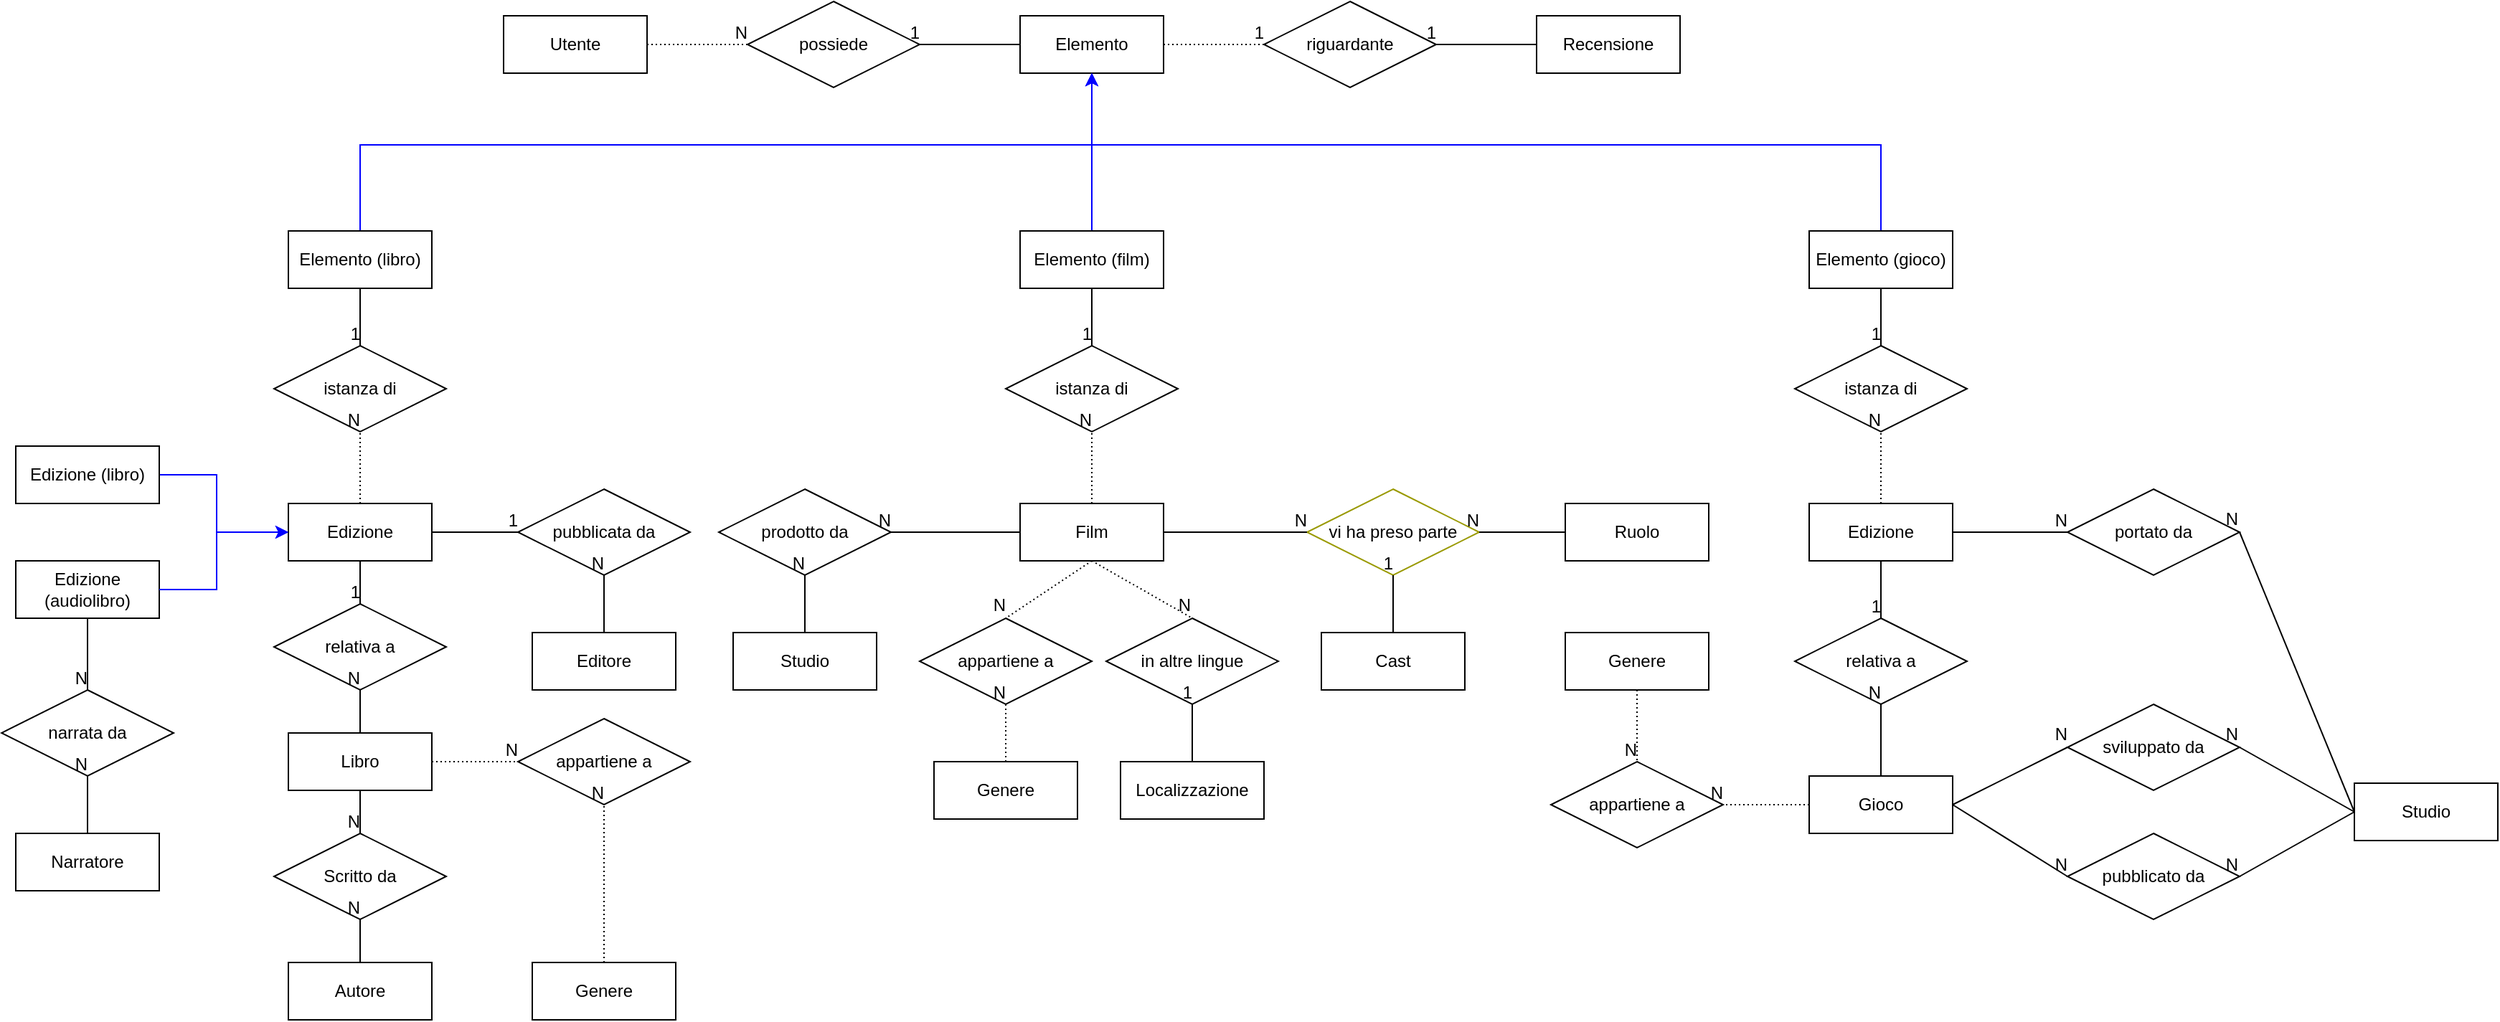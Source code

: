 <mxfile version="12.9.3" type="github">
  <diagram id="FoXHVSJyHW5h0L9yU_9n" name="Page-1">
    <mxGraphModel dx="2249" dy="791" grid="1" gridSize="10" guides="1" tooltips="1" connect="1" arrows="1" fold="1" page="1" pageScale="1" pageWidth="827" pageHeight="1169" math="0" shadow="0">
      <root>
        <mxCell id="0" />
        <mxCell id="1" parent="0" />
        <mxCell id="wSKS0dLSjuZj5_SLKuEP-1" value="Utente" style="whiteSpace=wrap;html=1;align=center;" parent="1" vertex="1">
          <mxGeometry x="40" y="50" width="100" height="40" as="geometry" />
        </mxCell>
        <mxCell id="wSKS0dLSjuZj5_SLKuEP-2" value="possiede" style="shape=rhombus;perimeter=rhombusPerimeter;whiteSpace=wrap;html=1;align=center;" parent="1" vertex="1">
          <mxGeometry x="210" y="40" width="120" height="60" as="geometry" />
        </mxCell>
        <mxCell id="wSKS0dLSjuZj5_SLKuEP-3" value="Elemento" style="whiteSpace=wrap;html=1;align=center;" parent="1" vertex="1">
          <mxGeometry x="400" y="50" width="100" height="40" as="geometry" />
        </mxCell>
        <mxCell id="wSKS0dLSjuZj5_SLKuEP-4" style="edgeStyle=orthogonalEdgeStyle;rounded=0;orthogonalLoop=1;jettySize=auto;html=1;exitX=0.5;exitY=0;exitDx=0;exitDy=0;entryX=0.5;entryY=1;entryDx=0;entryDy=0;strokeColor=#0000FF;" parent="1" source="wSKS0dLSjuZj5_SLKuEP-5" target="wSKS0dLSjuZj5_SLKuEP-3" edge="1">
          <mxGeometry relative="1" as="geometry">
            <Array as="points">
              <mxPoint x="-60" y="140" />
              <mxPoint x="450" y="140" />
            </Array>
          </mxGeometry>
        </mxCell>
        <mxCell id="wSKS0dLSjuZj5_SLKuEP-5" value="Elemento (libro)" style="whiteSpace=wrap;html=1;align=center;" parent="1" vertex="1">
          <mxGeometry x="-110" y="200" width="100" height="40" as="geometry" />
        </mxCell>
        <mxCell id="wSKS0dLSjuZj5_SLKuEP-6" style="edgeStyle=orthogonalEdgeStyle;rounded=0;orthogonalLoop=1;jettySize=auto;html=1;exitX=0.5;exitY=0;exitDx=0;exitDy=0;entryX=0.5;entryY=1;entryDx=0;entryDy=0;strokeColor=#0000FF;" parent="1" source="wSKS0dLSjuZj5_SLKuEP-7" target="wSKS0dLSjuZj5_SLKuEP-3" edge="1">
          <mxGeometry relative="1" as="geometry" />
        </mxCell>
        <mxCell id="wSKS0dLSjuZj5_SLKuEP-7" value="Elemento (film)" style="whiteSpace=wrap;html=1;align=center;" parent="1" vertex="1">
          <mxGeometry x="400" y="200" width="100" height="40" as="geometry" />
        </mxCell>
        <mxCell id="wSKS0dLSjuZj5_SLKuEP-8" style="edgeStyle=orthogonalEdgeStyle;rounded=0;orthogonalLoop=1;jettySize=auto;html=1;entryX=0.5;entryY=1;entryDx=0;entryDy=0;strokeColor=#0000FF;" parent="1" source="wSKS0dLSjuZj5_SLKuEP-9" target="wSKS0dLSjuZj5_SLKuEP-3" edge="1">
          <mxGeometry relative="1" as="geometry">
            <mxPoint x="550" y="100" as="targetPoint" />
            <Array as="points">
              <mxPoint x="1000" y="140" />
              <mxPoint x="450" y="140" />
            </Array>
          </mxGeometry>
        </mxCell>
        <mxCell id="wSKS0dLSjuZj5_SLKuEP-9" value="Elemento (gioco)" style="whiteSpace=wrap;html=1;align=center;" parent="1" vertex="1">
          <mxGeometry x="950" y="200" width="100" height="40" as="geometry" />
        </mxCell>
        <mxCell id="wSKS0dLSjuZj5_SLKuEP-10" value="" style="endArrow=none;html=1;rounded=0;dashed=1;dashPattern=1 2;entryX=0;entryY=0.5;entryDx=0;entryDy=0;exitX=1;exitY=0.5;exitDx=0;exitDy=0;" parent="1" source="wSKS0dLSjuZj5_SLKuEP-1" target="wSKS0dLSjuZj5_SLKuEP-2" edge="1">
          <mxGeometry relative="1" as="geometry">
            <mxPoint x="100" y="170" as="sourcePoint" />
            <mxPoint x="260" y="170" as="targetPoint" />
          </mxGeometry>
        </mxCell>
        <mxCell id="wSKS0dLSjuZj5_SLKuEP-11" value="N" style="resizable=0;html=1;align=right;verticalAlign=bottom;" parent="wSKS0dLSjuZj5_SLKuEP-10" connectable="0" vertex="1">
          <mxGeometry x="1" relative="1" as="geometry" />
        </mxCell>
        <mxCell id="wSKS0dLSjuZj5_SLKuEP-12" value="" style="endArrow=none;html=1;rounded=0;entryX=1;entryY=0.5;entryDx=0;entryDy=0;exitX=0;exitY=0.5;exitDx=0;exitDy=0;" parent="1" source="wSKS0dLSjuZj5_SLKuEP-3" target="wSKS0dLSjuZj5_SLKuEP-2" edge="1">
          <mxGeometry relative="1" as="geometry">
            <mxPoint x="160" y="320" as="sourcePoint" />
            <mxPoint x="320" y="320" as="targetPoint" />
          </mxGeometry>
        </mxCell>
        <mxCell id="wSKS0dLSjuZj5_SLKuEP-13" value="1" style="resizable=0;html=1;align=right;verticalAlign=bottom;" parent="wSKS0dLSjuZj5_SLKuEP-12" connectable="0" vertex="1">
          <mxGeometry x="1" relative="1" as="geometry" />
        </mxCell>
        <mxCell id="wSKS0dLSjuZj5_SLKuEP-14" value="riguardante" style="shape=rhombus;perimeter=rhombusPerimeter;whiteSpace=wrap;html=1;align=center;" parent="1" vertex="1">
          <mxGeometry x="570" y="40" width="120" height="60" as="geometry" />
        </mxCell>
        <mxCell id="wSKS0dLSjuZj5_SLKuEP-15" value="Recensione" style="whiteSpace=wrap;html=1;align=center;" parent="1" vertex="1">
          <mxGeometry x="760" y="50" width="100" height="40" as="geometry" />
        </mxCell>
        <mxCell id="wSKS0dLSjuZj5_SLKuEP-16" value="" style="endArrow=none;html=1;rounded=0;dashed=1;dashPattern=1 2;strokeColor=#000000;entryX=0;entryY=0.5;entryDx=0;entryDy=0;exitX=1;exitY=0.5;exitDx=0;exitDy=0;" parent="1" source="wSKS0dLSjuZj5_SLKuEP-3" target="wSKS0dLSjuZj5_SLKuEP-14" edge="1">
          <mxGeometry relative="1" as="geometry">
            <mxPoint x="350" y="300" as="sourcePoint" />
            <mxPoint x="510" y="300" as="targetPoint" />
          </mxGeometry>
        </mxCell>
        <mxCell id="wSKS0dLSjuZj5_SLKuEP-17" value="1" style="resizable=0;html=1;align=right;verticalAlign=bottom;" parent="wSKS0dLSjuZj5_SLKuEP-16" connectable="0" vertex="1">
          <mxGeometry x="1" relative="1" as="geometry" />
        </mxCell>
        <mxCell id="wSKS0dLSjuZj5_SLKuEP-18" value="" style="endArrow=none;html=1;rounded=0;strokeColor=#000000;entryX=1;entryY=0.5;entryDx=0;entryDy=0;exitX=0;exitY=0.5;exitDx=0;exitDy=0;" parent="1" source="wSKS0dLSjuZj5_SLKuEP-15" target="wSKS0dLSjuZj5_SLKuEP-14" edge="1">
          <mxGeometry relative="1" as="geometry">
            <mxPoint x="350" y="300" as="sourcePoint" />
            <mxPoint x="510" y="300" as="targetPoint" />
          </mxGeometry>
        </mxCell>
        <mxCell id="wSKS0dLSjuZj5_SLKuEP-19" value="1" style="resizable=0;html=1;align=right;verticalAlign=bottom;" parent="wSKS0dLSjuZj5_SLKuEP-18" connectable="0" vertex="1">
          <mxGeometry x="1" relative="1" as="geometry" />
        </mxCell>
        <mxCell id="wSKS0dLSjuZj5_SLKuEP-20" value="Edizione" style="whiteSpace=wrap;html=1;align=center;" parent="1" vertex="1">
          <mxGeometry x="-110" y="390" width="100" height="40" as="geometry" />
        </mxCell>
        <mxCell id="wSKS0dLSjuZj5_SLKuEP-21" value="istanza di" style="shape=rhombus;perimeter=rhombusPerimeter;whiteSpace=wrap;html=1;align=center;" parent="1" vertex="1">
          <mxGeometry x="-120" y="280" width="120" height="60" as="geometry" />
        </mxCell>
        <mxCell id="wSKS0dLSjuZj5_SLKuEP-30" style="edgeStyle=orthogonalEdgeStyle;rounded=0;orthogonalLoop=1;jettySize=auto;html=1;entryX=0;entryY=0.5;entryDx=0;entryDy=0;strokeColor=#0000FF;" parent="1" source="wSKS0dLSjuZj5_SLKuEP-22" target="wSKS0dLSjuZj5_SLKuEP-20" edge="1">
          <mxGeometry relative="1" as="geometry">
            <Array as="points">
              <mxPoint x="-160" y="370" />
              <mxPoint x="-160" y="410" />
            </Array>
          </mxGeometry>
        </mxCell>
        <mxCell id="wSKS0dLSjuZj5_SLKuEP-22" value="Edizione (libro)" style="whiteSpace=wrap;html=1;align=center;" parent="1" vertex="1">
          <mxGeometry x="-300" y="350" width="100" height="40" as="geometry" />
        </mxCell>
        <mxCell id="wSKS0dLSjuZj5_SLKuEP-23" value="Edizione (audiolibro)" style="whiteSpace=wrap;html=1;align=center;" parent="1" vertex="1">
          <mxGeometry x="-300" y="430" width="100" height="40" as="geometry" />
        </mxCell>
        <mxCell id="wSKS0dLSjuZj5_SLKuEP-25" value="" style="endArrow=none;html=1;rounded=0;exitX=0.5;exitY=1;exitDx=0;exitDy=0;entryX=0.5;entryY=0;entryDx=0;entryDy=0;" parent="1" source="wSKS0dLSjuZj5_SLKuEP-5" target="wSKS0dLSjuZj5_SLKuEP-21" edge="1">
          <mxGeometry relative="1" as="geometry">
            <mxPoint x="210" y="370" as="sourcePoint" />
            <mxPoint x="370" y="370" as="targetPoint" />
          </mxGeometry>
        </mxCell>
        <mxCell id="wSKS0dLSjuZj5_SLKuEP-26" value="1" style="resizable=0;html=1;align=right;verticalAlign=bottom;" parent="wSKS0dLSjuZj5_SLKuEP-25" connectable="0" vertex="1">
          <mxGeometry x="1" relative="1" as="geometry" />
        </mxCell>
        <mxCell id="wSKS0dLSjuZj5_SLKuEP-27" value="" style="endArrow=none;html=1;rounded=0;dashed=1;dashPattern=1 2;entryX=0.5;entryY=1;entryDx=0;entryDy=0;exitX=0.5;exitY=0;exitDx=0;exitDy=0;" parent="1" source="wSKS0dLSjuZj5_SLKuEP-20" target="wSKS0dLSjuZj5_SLKuEP-21" edge="1">
          <mxGeometry relative="1" as="geometry">
            <mxPoint x="-60" y="380" as="sourcePoint" />
            <mxPoint x="110" y="370" as="targetPoint" />
          </mxGeometry>
        </mxCell>
        <mxCell id="wSKS0dLSjuZj5_SLKuEP-28" value="N" style="resizable=0;html=1;align=right;verticalAlign=bottom;" parent="wSKS0dLSjuZj5_SLKuEP-27" connectable="0" vertex="1">
          <mxGeometry x="1" relative="1" as="geometry" />
        </mxCell>
        <mxCell id="wSKS0dLSjuZj5_SLKuEP-34" style="edgeStyle=orthogonalEdgeStyle;rounded=0;orthogonalLoop=1;jettySize=auto;html=1;entryX=0;entryY=0.5;entryDx=0;entryDy=0;exitX=1;exitY=0.5;exitDx=0;exitDy=0;strokeColor=#0000FF;" parent="1" source="wSKS0dLSjuZj5_SLKuEP-23" target="wSKS0dLSjuZj5_SLKuEP-20" edge="1">
          <mxGeometry relative="1" as="geometry">
            <mxPoint x="50" y="490" as="sourcePoint" />
            <mxPoint x="100" y="380" as="targetPoint" />
            <Array as="points">
              <mxPoint x="-160" y="450" />
              <mxPoint x="-160" y="410" />
            </Array>
          </mxGeometry>
        </mxCell>
        <mxCell id="wSKS0dLSjuZj5_SLKuEP-36" value="Libro" style="whiteSpace=wrap;html=1;align=center;" parent="1" vertex="1">
          <mxGeometry x="-110" y="550" width="100" height="40" as="geometry" />
        </mxCell>
        <mxCell id="wSKS0dLSjuZj5_SLKuEP-37" value="relativa a" style="shape=rhombus;perimeter=rhombusPerimeter;whiteSpace=wrap;html=1;align=center;" parent="1" vertex="1">
          <mxGeometry x="-120" y="460" width="120" height="60" as="geometry" />
        </mxCell>
        <mxCell id="wSKS0dLSjuZj5_SLKuEP-38" value="" style="endArrow=none;html=1;rounded=0;strokeColor=#000000;entryX=0.5;entryY=1;entryDx=0;entryDy=0;exitX=0.5;exitY=0;exitDx=0;exitDy=0;" parent="1" source="wSKS0dLSjuZj5_SLKuEP-36" target="wSKS0dLSjuZj5_SLKuEP-37" edge="1">
          <mxGeometry relative="1" as="geometry">
            <mxPoint x="-20" y="380" as="sourcePoint" />
            <mxPoint x="140" y="380" as="targetPoint" />
          </mxGeometry>
        </mxCell>
        <mxCell id="wSKS0dLSjuZj5_SLKuEP-39" value="N" style="resizable=0;html=1;align=right;verticalAlign=bottom;" parent="wSKS0dLSjuZj5_SLKuEP-38" connectable="0" vertex="1">
          <mxGeometry x="1" relative="1" as="geometry" />
        </mxCell>
        <mxCell id="wSKS0dLSjuZj5_SLKuEP-40" value="" style="endArrow=none;html=1;rounded=0;strokeColor=#000000;entryX=0.5;entryY=0;entryDx=0;entryDy=0;exitX=0.5;exitY=1;exitDx=0;exitDy=0;" parent="1" source="wSKS0dLSjuZj5_SLKuEP-20" target="wSKS0dLSjuZj5_SLKuEP-37" edge="1">
          <mxGeometry relative="1" as="geometry">
            <mxPoint x="-20" y="380" as="sourcePoint" />
            <mxPoint x="140" y="380" as="targetPoint" />
          </mxGeometry>
        </mxCell>
        <mxCell id="wSKS0dLSjuZj5_SLKuEP-41" value="1" style="resizable=0;html=1;align=right;verticalAlign=bottom;" parent="wSKS0dLSjuZj5_SLKuEP-40" connectable="0" vertex="1">
          <mxGeometry x="1" relative="1" as="geometry">
            <mxPoint x="0.03" as="offset" />
          </mxGeometry>
        </mxCell>
        <mxCell id="wSKS0dLSjuZj5_SLKuEP-42" value="Autore" style="whiteSpace=wrap;html=1;align=center;" parent="1" vertex="1">
          <mxGeometry x="-110" y="710" width="100" height="40" as="geometry" />
        </mxCell>
        <mxCell id="wSKS0dLSjuZj5_SLKuEP-43" value="Scritto da" style="shape=rhombus;perimeter=rhombusPerimeter;whiteSpace=wrap;html=1;align=center;" parent="1" vertex="1">
          <mxGeometry x="-120" y="620" width="120" height="60" as="geometry" />
        </mxCell>
        <mxCell id="wSKS0dLSjuZj5_SLKuEP-44" value="" style="endArrow=none;html=1;rounded=0;strokeColor=#000000;entryX=0.5;entryY=0;entryDx=0;entryDy=0;exitX=0.5;exitY=1;exitDx=0;exitDy=0;" parent="1" source="wSKS0dLSjuZj5_SLKuEP-36" target="wSKS0dLSjuZj5_SLKuEP-43" edge="1">
          <mxGeometry relative="1" as="geometry">
            <mxPoint x="-60" y="450" as="sourcePoint" />
            <mxPoint x="100" y="450" as="targetPoint" />
          </mxGeometry>
        </mxCell>
        <mxCell id="wSKS0dLSjuZj5_SLKuEP-45" value="N" style="resizable=0;html=1;align=right;verticalAlign=bottom;" parent="wSKS0dLSjuZj5_SLKuEP-44" connectable="0" vertex="1">
          <mxGeometry x="1" relative="1" as="geometry" />
        </mxCell>
        <mxCell id="wSKS0dLSjuZj5_SLKuEP-50" value="" style="endArrow=none;html=1;rounded=0;strokeColor=#000000;entryX=0.5;entryY=1;entryDx=0;entryDy=0;exitX=0.5;exitY=0;exitDx=0;exitDy=0;" parent="1" source="wSKS0dLSjuZj5_SLKuEP-42" target="wSKS0dLSjuZj5_SLKuEP-43" edge="1">
          <mxGeometry relative="1" as="geometry">
            <mxPoint x="-420" y="570" as="sourcePoint" />
            <mxPoint x="-210" y="710" as="targetPoint" />
          </mxGeometry>
        </mxCell>
        <mxCell id="wSKS0dLSjuZj5_SLKuEP-51" value="N" style="resizable=0;html=1;align=right;verticalAlign=bottom;" parent="wSKS0dLSjuZj5_SLKuEP-50" connectable="0" vertex="1">
          <mxGeometry x="1" relative="1" as="geometry" />
        </mxCell>
        <mxCell id="wSKS0dLSjuZj5_SLKuEP-52" value="pubblicata da" style="shape=rhombus;perimeter=rhombusPerimeter;whiteSpace=wrap;html=1;align=center;" parent="1" vertex="1">
          <mxGeometry x="50" y="380" width="120" height="60" as="geometry" />
        </mxCell>
        <mxCell id="wSKS0dLSjuZj5_SLKuEP-53" value="Editore" style="whiteSpace=wrap;html=1;align=center;" parent="1" vertex="1">
          <mxGeometry x="60" y="480" width="100" height="40" as="geometry" />
        </mxCell>
        <mxCell id="wSKS0dLSjuZj5_SLKuEP-54" value="" style="endArrow=none;html=1;rounded=0;strokeColor=#000000;entryX=0;entryY=0.5;entryDx=0;entryDy=0;exitX=1;exitY=0.5;exitDx=0;exitDy=0;" parent="1" source="wSKS0dLSjuZj5_SLKuEP-20" target="wSKS0dLSjuZj5_SLKuEP-52" edge="1">
          <mxGeometry relative="1" as="geometry">
            <mxPoint x="-30" y="470" as="sourcePoint" />
            <mxPoint x="130" y="470" as="targetPoint" />
          </mxGeometry>
        </mxCell>
        <mxCell id="wSKS0dLSjuZj5_SLKuEP-55" value="1" style="resizable=0;html=1;align=right;verticalAlign=bottom;" parent="wSKS0dLSjuZj5_SLKuEP-54" connectable="0" vertex="1">
          <mxGeometry x="1" relative="1" as="geometry" />
        </mxCell>
        <mxCell id="wSKS0dLSjuZj5_SLKuEP-56" value="" style="endArrow=none;html=1;rounded=0;strokeColor=#000000;entryX=0.5;entryY=1;entryDx=0;entryDy=0;exitX=0.5;exitY=0;exitDx=0;exitDy=0;" parent="1" source="wSKS0dLSjuZj5_SLKuEP-53" target="wSKS0dLSjuZj5_SLKuEP-52" edge="1">
          <mxGeometry relative="1" as="geometry">
            <mxPoint x="-30" y="470" as="sourcePoint" />
            <mxPoint x="130" y="470" as="targetPoint" />
          </mxGeometry>
        </mxCell>
        <mxCell id="wSKS0dLSjuZj5_SLKuEP-57" value="N" style="resizable=0;html=1;align=right;verticalAlign=bottom;" parent="wSKS0dLSjuZj5_SLKuEP-56" connectable="0" vertex="1">
          <mxGeometry x="1" relative="1" as="geometry" />
        </mxCell>
        <mxCell id="wSKS0dLSjuZj5_SLKuEP-61" value="narrata da" style="shape=rhombus;perimeter=rhombusPerimeter;whiteSpace=wrap;html=1;align=center;strokeColor=#000000;" parent="1" vertex="1">
          <mxGeometry x="-310" y="520" width="120" height="60" as="geometry" />
        </mxCell>
        <mxCell id="wSKS0dLSjuZj5_SLKuEP-62" value="Narratore" style="whiteSpace=wrap;html=1;align=center;strokeColor=#000000;" parent="1" vertex="1">
          <mxGeometry x="-300" y="620" width="100" height="40" as="geometry" />
        </mxCell>
        <mxCell id="wSKS0dLSjuZj5_SLKuEP-63" value="" style="endArrow=none;html=1;rounded=0;strokeColor=#000000;entryX=0.5;entryY=0;entryDx=0;entryDy=0;exitX=0.5;exitY=1;exitDx=0;exitDy=0;" parent="1" source="wSKS0dLSjuZj5_SLKuEP-23" target="wSKS0dLSjuZj5_SLKuEP-61" edge="1">
          <mxGeometry relative="1" as="geometry">
            <mxPoint x="50" y="440" as="sourcePoint" />
            <mxPoint x="210" y="440" as="targetPoint" />
          </mxGeometry>
        </mxCell>
        <mxCell id="wSKS0dLSjuZj5_SLKuEP-64" value="N" style="resizable=0;html=1;align=right;verticalAlign=bottom;" parent="wSKS0dLSjuZj5_SLKuEP-63" connectable="0" vertex="1">
          <mxGeometry x="1" relative="1" as="geometry" />
        </mxCell>
        <mxCell id="wSKS0dLSjuZj5_SLKuEP-65" value="" style="endArrow=none;html=1;rounded=0;strokeColor=#000000;entryX=0.5;entryY=1;entryDx=0;entryDy=0;exitX=0.5;exitY=0;exitDx=0;exitDy=0;" parent="1" source="wSKS0dLSjuZj5_SLKuEP-62" target="wSKS0dLSjuZj5_SLKuEP-61" edge="1">
          <mxGeometry relative="1" as="geometry">
            <mxPoint x="50" y="440" as="sourcePoint" />
            <mxPoint x="210" y="440" as="targetPoint" />
          </mxGeometry>
        </mxCell>
        <mxCell id="wSKS0dLSjuZj5_SLKuEP-66" value="N" style="resizable=0;html=1;align=right;verticalAlign=bottom;" parent="wSKS0dLSjuZj5_SLKuEP-65" connectable="0" vertex="1">
          <mxGeometry x="1" relative="1" as="geometry" />
        </mxCell>
        <mxCell id="9WjfIcomwn0SEq8MoQgZ-2" value="Edizione" style="whiteSpace=wrap;html=1;align=center;" parent="1" vertex="1">
          <mxGeometry x="950" y="390" width="100" height="40" as="geometry" />
        </mxCell>
        <mxCell id="9WjfIcomwn0SEq8MoQgZ-3" value="Genere" style="whiteSpace=wrap;html=1;align=center;" parent="1" vertex="1">
          <mxGeometry x="780" y="480" width="100" height="40" as="geometry" />
        </mxCell>
        <mxCell id="9WjfIcomwn0SEq8MoQgZ-8" value="pubblicato da" style="shape=rhombus;perimeter=rhombusPerimeter;whiteSpace=wrap;html=1;align=center;" parent="1" vertex="1">
          <mxGeometry x="1130" y="620" width="120" height="60" as="geometry" />
        </mxCell>
        <mxCell id="9WjfIcomwn0SEq8MoQgZ-9" value="appartiene a" style="shape=rhombus;perimeter=rhombusPerimeter;whiteSpace=wrap;html=1;align=center;" parent="1" vertex="1">
          <mxGeometry x="770" y="570" width="120" height="60" as="geometry" />
        </mxCell>
        <mxCell id="9WjfIcomwn0SEq8MoQgZ-10" value="&lt;div&gt;sviluppato da&lt;/div&gt;" style="shape=rhombus;perimeter=rhombusPerimeter;whiteSpace=wrap;html=1;align=center;" parent="1" vertex="1">
          <mxGeometry x="1130" y="530" width="120" height="60" as="geometry" />
        </mxCell>
        <mxCell id="9WjfIcomwn0SEq8MoQgZ-11" value="istanza di" style="shape=rhombus;perimeter=rhombusPerimeter;whiteSpace=wrap;html=1;align=center;" parent="1" vertex="1">
          <mxGeometry x="940" y="280" width="120" height="60" as="geometry" />
        </mxCell>
        <mxCell id="9WjfIcomwn0SEq8MoQgZ-37" value="Localizzazione" style="whiteSpace=wrap;html=1;align=center;" parent="1" vertex="1">
          <mxGeometry x="470" y="570" width="100" height="40" as="geometry" />
        </mxCell>
        <mxCell id="9WjfIcomwn0SEq8MoQgZ-38" value="Studio" style="whiteSpace=wrap;html=1;align=center;" parent="1" vertex="1">
          <mxGeometry x="200" y="480" width="100" height="40" as="geometry" />
        </mxCell>
        <mxCell id="9WjfIcomwn0SEq8MoQgZ-39" value="Ruolo" style="whiteSpace=wrap;html=1;align=center;" parent="1" vertex="1">
          <mxGeometry x="780" y="390" width="100" height="40" as="geometry" />
        </mxCell>
        <mxCell id="9WjfIcomwn0SEq8MoQgZ-40" value="Cast" style="whiteSpace=wrap;html=1;align=center;" parent="1" vertex="1">
          <mxGeometry x="610" y="480" width="100" height="40" as="geometry" />
        </mxCell>
        <mxCell id="9WjfIcomwn0SEq8MoQgZ-41" value="Genere" style="whiteSpace=wrap;html=1;align=center;" parent="1" vertex="1">
          <mxGeometry x="340" y="570" width="100" height="40" as="geometry" />
        </mxCell>
        <mxCell id="9WjfIcomwn0SEq8MoQgZ-42" value="Film" style="whiteSpace=wrap;html=1;align=center;" parent="1" vertex="1">
          <mxGeometry x="400" y="390" width="100" height="40" as="geometry" />
        </mxCell>
        <mxCell id="9WjfIcomwn0SEq8MoQgZ-48" value="Gioco" style="whiteSpace=wrap;html=1;align=center;" parent="1" vertex="1">
          <mxGeometry x="950" y="580" width="100" height="40" as="geometry" />
        </mxCell>
        <mxCell id="9WjfIcomwn0SEq8MoQgZ-49" value="relativa a" style="shape=rhombus;perimeter=rhombusPerimeter;whiteSpace=wrap;html=1;align=center;" parent="1" vertex="1">
          <mxGeometry x="940" y="470" width="120" height="60" as="geometry" />
        </mxCell>
        <mxCell id="9WjfIcomwn0SEq8MoQgZ-74" value="appartiene a" style="shape=rhombus;perimeter=rhombusPerimeter;whiteSpace=wrap;html=1;align=center;" parent="1" vertex="1">
          <mxGeometry x="330" y="470" width="120" height="60" as="geometry" />
        </mxCell>
        <mxCell id="9WjfIcomwn0SEq8MoQgZ-75" value="prodotto da" style="shape=rhombus;perimeter=rhombusPerimeter;whiteSpace=wrap;html=1;align=center;" parent="1" vertex="1">
          <mxGeometry x="190" y="380" width="120" height="60" as="geometry" />
        </mxCell>
        <mxCell id="9WjfIcomwn0SEq8MoQgZ-76" value="istanza di" style="shape=rhombus;perimeter=rhombusPerimeter;whiteSpace=wrap;html=1;align=center;" parent="1" vertex="1">
          <mxGeometry x="390" y="280" width="120" height="60" as="geometry" />
        </mxCell>
        <mxCell id="3FT5CN3qB7AC9nDapubh-1" value="" style="endArrow=none;html=1;rounded=0;dashed=1;dashPattern=1 2;entryX=0.5;entryY=1;entryDx=0;entryDy=0;" edge="1" parent="1" source="9WjfIcomwn0SEq8MoQgZ-42" target="9WjfIcomwn0SEq8MoQgZ-76">
          <mxGeometry relative="1" as="geometry">
            <mxPoint x="390" y="290" as="sourcePoint" />
            <mxPoint x="550" y="290" as="targetPoint" />
          </mxGeometry>
        </mxCell>
        <mxCell id="3FT5CN3qB7AC9nDapubh-2" value="N" style="resizable=0;html=1;align=right;verticalAlign=bottom;" connectable="0" vertex="1" parent="3FT5CN3qB7AC9nDapubh-1">
          <mxGeometry x="1" relative="1" as="geometry" />
        </mxCell>
        <mxCell id="3FT5CN3qB7AC9nDapubh-4" value="" style="endArrow=none;html=1;rounded=0;entryX=0.5;entryY=0;entryDx=0;entryDy=0;exitX=0.5;exitY=1;exitDx=0;exitDy=0;" edge="1" parent="1" source="wSKS0dLSjuZj5_SLKuEP-7" target="9WjfIcomwn0SEq8MoQgZ-76">
          <mxGeometry relative="1" as="geometry">
            <mxPoint x="390" y="290" as="sourcePoint" />
            <mxPoint x="550" y="290" as="targetPoint" />
          </mxGeometry>
        </mxCell>
        <mxCell id="3FT5CN3qB7AC9nDapubh-5" value="1" style="resizable=0;html=1;align=right;verticalAlign=bottom;" connectable="0" vertex="1" parent="3FT5CN3qB7AC9nDapubh-4">
          <mxGeometry x="1" relative="1" as="geometry" />
        </mxCell>
        <mxCell id="3FT5CN3qB7AC9nDapubh-6" value="" style="endArrow=none;html=1;rounded=0;entryX=1;entryY=0.5;entryDx=0;entryDy=0;exitX=0;exitY=0.5;exitDx=0;exitDy=0;" edge="1" parent="1" source="9WjfIcomwn0SEq8MoQgZ-42" target="9WjfIcomwn0SEq8MoQgZ-75">
          <mxGeometry relative="1" as="geometry">
            <mxPoint x="200" y="370" as="sourcePoint" />
            <mxPoint x="360" y="370" as="targetPoint" />
          </mxGeometry>
        </mxCell>
        <mxCell id="3FT5CN3qB7AC9nDapubh-7" value="N" style="resizable=0;html=1;align=right;verticalAlign=bottom;" connectable="0" vertex="1" parent="3FT5CN3qB7AC9nDapubh-6">
          <mxGeometry x="1" relative="1" as="geometry" />
        </mxCell>
        <mxCell id="3FT5CN3qB7AC9nDapubh-8" value="" style="endArrow=none;html=1;rounded=0;entryX=0.5;entryY=1;entryDx=0;entryDy=0;exitX=0.5;exitY=0;exitDx=0;exitDy=0;" edge="1" parent="1" source="9WjfIcomwn0SEq8MoQgZ-38" target="9WjfIcomwn0SEq8MoQgZ-75">
          <mxGeometry relative="1" as="geometry">
            <mxPoint x="380" y="390" as="sourcePoint" />
            <mxPoint x="540" y="390" as="targetPoint" />
          </mxGeometry>
        </mxCell>
        <mxCell id="3FT5CN3qB7AC9nDapubh-9" value="N" style="resizable=0;html=1;align=right;verticalAlign=bottom;" connectable="0" vertex="1" parent="3FT5CN3qB7AC9nDapubh-8">
          <mxGeometry x="1" relative="1" as="geometry" />
        </mxCell>
        <mxCell id="3FT5CN3qB7AC9nDapubh-14" value="" style="endArrow=none;html=1;rounded=0;dashed=1;dashPattern=1 2;entryX=0.5;entryY=0;entryDx=0;entryDy=0;exitX=0.5;exitY=1;exitDx=0;exitDy=0;" edge="1" parent="1" source="9WjfIcomwn0SEq8MoQgZ-42" target="9WjfIcomwn0SEq8MoQgZ-74">
          <mxGeometry relative="1" as="geometry">
            <mxPoint x="160" y="510" as="sourcePoint" />
            <mxPoint x="320" y="510" as="targetPoint" />
          </mxGeometry>
        </mxCell>
        <mxCell id="3FT5CN3qB7AC9nDapubh-15" value="N" style="resizable=0;html=1;align=right;verticalAlign=bottom;" connectable="0" vertex="1" parent="3FT5CN3qB7AC9nDapubh-14">
          <mxGeometry x="1" relative="1" as="geometry" />
        </mxCell>
        <mxCell id="3FT5CN3qB7AC9nDapubh-24" value="vi ha preso parte" style="shape=rhombus;perimeter=rhombusPerimeter;whiteSpace=wrap;html=1;align=center;strokeColor=#999900;" vertex="1" parent="1">
          <mxGeometry x="600" y="380" width="120" height="60" as="geometry" />
        </mxCell>
        <mxCell id="3FT5CN3qB7AC9nDapubh-26" value="Genere" style="whiteSpace=wrap;html=1;align=center;" vertex="1" parent="1">
          <mxGeometry x="60" y="710" width="100" height="40" as="geometry" />
        </mxCell>
        <mxCell id="3FT5CN3qB7AC9nDapubh-27" value="appartiene a" style="shape=rhombus;perimeter=rhombusPerimeter;whiteSpace=wrap;html=1;align=center;" vertex="1" parent="1">
          <mxGeometry x="50" y="540" width="120" height="60" as="geometry" />
        </mxCell>
        <mxCell id="3FT5CN3qB7AC9nDapubh-28" value="" style="endArrow=none;html=1;rounded=0;dashed=1;dashPattern=1 2;entryX=0;entryY=0.5;entryDx=0;entryDy=0;exitX=1;exitY=0.5;exitDx=0;exitDy=0;" edge="1" parent="1" target="3FT5CN3qB7AC9nDapubh-27" source="wSKS0dLSjuZj5_SLKuEP-36">
          <mxGeometry relative="1" as="geometry">
            <mxPoint x="120" y="640" as="sourcePoint" />
            <mxPoint x="-10" y="660" as="targetPoint" />
          </mxGeometry>
        </mxCell>
        <mxCell id="3FT5CN3qB7AC9nDapubh-29" value="N" style="resizable=0;html=1;align=right;verticalAlign=bottom;" connectable="0" vertex="1" parent="3FT5CN3qB7AC9nDapubh-28">
          <mxGeometry x="1" relative="1" as="geometry" />
        </mxCell>
        <mxCell id="3FT5CN3qB7AC9nDapubh-34" value="" style="endArrow=none;html=1;rounded=0;entryX=0;entryY=0.5;entryDx=0;entryDy=0;exitX=1;exitY=0.5;exitDx=0;exitDy=0;" edge="1" parent="1" source="9WjfIcomwn0SEq8MoQgZ-42" target="3FT5CN3qB7AC9nDapubh-24">
          <mxGeometry relative="1" as="geometry">
            <mxPoint x="330" y="530" as="sourcePoint" />
            <mxPoint x="490" y="530" as="targetPoint" />
          </mxGeometry>
        </mxCell>
        <mxCell id="3FT5CN3qB7AC9nDapubh-35" value="N" style="resizable=0;html=1;align=right;verticalAlign=bottom;" connectable="0" vertex="1" parent="3FT5CN3qB7AC9nDapubh-34">
          <mxGeometry x="1" relative="1" as="geometry" />
        </mxCell>
        <mxCell id="3FT5CN3qB7AC9nDapubh-36" value="" style="endArrow=none;html=1;rounded=0;entryX=0.5;entryY=1;entryDx=0;entryDy=0;exitX=0.5;exitY=0;exitDx=0;exitDy=0;" edge="1" parent="1" source="9WjfIcomwn0SEq8MoQgZ-40" target="3FT5CN3qB7AC9nDapubh-24">
          <mxGeometry relative="1" as="geometry">
            <mxPoint x="540" y="559.5" as="sourcePoint" />
            <mxPoint x="700" y="559.5" as="targetPoint" />
          </mxGeometry>
        </mxCell>
        <mxCell id="3FT5CN3qB7AC9nDapubh-37" value="1" style="resizable=0;html=1;align=right;verticalAlign=bottom;" connectable="0" vertex="1" parent="3FT5CN3qB7AC9nDapubh-36">
          <mxGeometry x="1" relative="1" as="geometry" />
        </mxCell>
        <mxCell id="3FT5CN3qB7AC9nDapubh-43" value="" style="endArrow=none;html=1;rounded=0;exitX=0;exitY=0.5;exitDx=0;exitDy=0;entryX=1;entryY=0.5;entryDx=0;entryDy=0;" edge="1" parent="1" source="9WjfIcomwn0SEq8MoQgZ-39" target="3FT5CN3qB7AC9nDapubh-24">
          <mxGeometry relative="1" as="geometry">
            <mxPoint x="570" y="720" as="sourcePoint" />
            <mxPoint x="730" y="720" as="targetPoint" />
          </mxGeometry>
        </mxCell>
        <mxCell id="3FT5CN3qB7AC9nDapubh-44" value="N" style="resizable=0;html=1;align=right;verticalAlign=bottom;" connectable="0" vertex="1" parent="3FT5CN3qB7AC9nDapubh-43">
          <mxGeometry x="1" relative="1" as="geometry" />
        </mxCell>
        <mxCell id="3FT5CN3qB7AC9nDapubh-45" value="in altre lingue" style="shape=rhombus;perimeter=rhombusPerimeter;whiteSpace=wrap;html=1;align=center;" vertex="1" parent="1">
          <mxGeometry x="460" y="470" width="120" height="60" as="geometry" />
        </mxCell>
        <mxCell id="3FT5CN3qB7AC9nDapubh-50" value="" style="endArrow=none;html=1;rounded=0;dashed=1;dashPattern=1 2;exitX=0.5;exitY=1;exitDx=0;exitDy=0;entryX=0.5;entryY=0;entryDx=0;entryDy=0;" edge="1" parent="1" source="9WjfIcomwn0SEq8MoQgZ-42" target="3FT5CN3qB7AC9nDapubh-45">
          <mxGeometry relative="1" as="geometry">
            <mxPoint x="240" y="720" as="sourcePoint" />
            <mxPoint x="400" y="720" as="targetPoint" />
          </mxGeometry>
        </mxCell>
        <mxCell id="3FT5CN3qB7AC9nDapubh-51" value="N" style="resizable=0;html=1;align=right;verticalAlign=bottom;" connectable="0" vertex="1" parent="3FT5CN3qB7AC9nDapubh-50">
          <mxGeometry x="1" relative="1" as="geometry" />
        </mxCell>
        <mxCell id="3FT5CN3qB7AC9nDapubh-52" value="" style="endArrow=none;html=1;rounded=0;entryX=0.5;entryY=1;entryDx=0;entryDy=0;exitX=0.5;exitY=0;exitDx=0;exitDy=0;" edge="1" parent="1" source="9WjfIcomwn0SEq8MoQgZ-37" target="3FT5CN3qB7AC9nDapubh-45">
          <mxGeometry relative="1" as="geometry">
            <mxPoint x="160" y="690" as="sourcePoint" />
            <mxPoint x="320" y="690" as="targetPoint" />
          </mxGeometry>
        </mxCell>
        <mxCell id="3FT5CN3qB7AC9nDapubh-53" value="1" style="resizable=0;html=1;align=right;verticalAlign=bottom;" connectable="0" vertex="1" parent="3FT5CN3qB7AC9nDapubh-52">
          <mxGeometry x="1" relative="1" as="geometry" />
        </mxCell>
        <mxCell id="3FT5CN3qB7AC9nDapubh-55" value="" style="endArrow=none;html=1;rounded=0;exitX=0.5;exitY=1;exitDx=0;exitDy=0;entryX=0.5;entryY=0;entryDx=0;entryDy=0;" edge="1" parent="1" source="wSKS0dLSjuZj5_SLKuEP-9" target="9WjfIcomwn0SEq8MoQgZ-11">
          <mxGeometry relative="1" as="geometry">
            <mxPoint x="710" y="320" as="sourcePoint" />
            <mxPoint x="870" y="320" as="targetPoint" />
          </mxGeometry>
        </mxCell>
        <mxCell id="3FT5CN3qB7AC9nDapubh-56" value="1" style="resizable=0;html=1;align=right;verticalAlign=bottom;" connectable="0" vertex="1" parent="3FT5CN3qB7AC9nDapubh-55">
          <mxGeometry x="1" relative="1" as="geometry" />
        </mxCell>
        <mxCell id="3FT5CN3qB7AC9nDapubh-57" value="" style="endArrow=none;html=1;rounded=0;dashed=1;dashPattern=1 2;entryX=0.5;entryY=1;entryDx=0;entryDy=0;exitX=0.5;exitY=0;exitDx=0;exitDy=0;" edge="1" parent="1" source="9WjfIcomwn0SEq8MoQgZ-2" target="9WjfIcomwn0SEq8MoQgZ-11">
          <mxGeometry relative="1" as="geometry">
            <mxPoint x="710" y="320" as="sourcePoint" />
            <mxPoint x="870" y="320" as="targetPoint" />
          </mxGeometry>
        </mxCell>
        <mxCell id="3FT5CN3qB7AC9nDapubh-58" value="N" style="resizable=0;html=1;align=right;verticalAlign=bottom;" connectable="0" vertex="1" parent="3FT5CN3qB7AC9nDapubh-57">
          <mxGeometry x="1" relative="1" as="geometry" />
        </mxCell>
        <mxCell id="3FT5CN3qB7AC9nDapubh-62" value="" style="endArrow=none;html=1;rounded=0;entryX=0.5;entryY=0;entryDx=0;entryDy=0;exitX=0.5;exitY=1;exitDx=0;exitDy=0;" edge="1" parent="1" source="9WjfIcomwn0SEq8MoQgZ-2" target="9WjfIcomwn0SEq8MoQgZ-49">
          <mxGeometry relative="1" as="geometry">
            <mxPoint x="490" y="720" as="sourcePoint" />
            <mxPoint x="650" y="720" as="targetPoint" />
          </mxGeometry>
        </mxCell>
        <mxCell id="3FT5CN3qB7AC9nDapubh-63" value="1" style="resizable=0;html=1;align=right;verticalAlign=bottom;" connectable="0" vertex="1" parent="3FT5CN3qB7AC9nDapubh-62">
          <mxGeometry x="1" relative="1" as="geometry" />
        </mxCell>
        <mxCell id="3FT5CN3qB7AC9nDapubh-65" value="" style="endArrow=none;html=1;rounded=0;entryX=0.5;entryY=1;entryDx=0;entryDy=0;exitX=0.5;exitY=0;exitDx=0;exitDy=0;" edge="1" parent="1" source="9WjfIcomwn0SEq8MoQgZ-48" target="9WjfIcomwn0SEq8MoQgZ-49">
          <mxGeometry relative="1" as="geometry">
            <mxPoint x="800" y="550" as="sourcePoint" />
            <mxPoint x="960" y="550" as="targetPoint" />
          </mxGeometry>
        </mxCell>
        <mxCell id="3FT5CN3qB7AC9nDapubh-66" value="N" style="resizable=0;html=1;align=right;verticalAlign=bottom;" connectable="0" vertex="1" parent="3FT5CN3qB7AC9nDapubh-65">
          <mxGeometry x="1" relative="1" as="geometry" />
        </mxCell>
        <mxCell id="3FT5CN3qB7AC9nDapubh-69" value="" style="endArrow=none;html=1;rounded=0;entryX=0;entryY=0.5;entryDx=0;entryDy=0;exitX=1;exitY=0.5;exitDx=0;exitDy=0;" edge="1" parent="1" source="9WjfIcomwn0SEq8MoQgZ-48" target="9WjfIcomwn0SEq8MoQgZ-10">
          <mxGeometry relative="1" as="geometry">
            <mxPoint x="800" y="550" as="sourcePoint" />
            <mxPoint x="960" y="550" as="targetPoint" />
          </mxGeometry>
        </mxCell>
        <mxCell id="3FT5CN3qB7AC9nDapubh-70" value="N" style="resizable=0;html=1;align=right;verticalAlign=bottom;" connectable="0" vertex="1" parent="3FT5CN3qB7AC9nDapubh-69">
          <mxGeometry x="1" relative="1" as="geometry" />
        </mxCell>
        <mxCell id="3FT5CN3qB7AC9nDapubh-71" value="" style="endArrow=none;html=1;rounded=0;entryX=0;entryY=0.5;entryDx=0;entryDy=0;exitX=1;exitY=0.5;exitDx=0;exitDy=0;" edge="1" parent="1" source="9WjfIcomwn0SEq8MoQgZ-48" target="9WjfIcomwn0SEq8MoQgZ-8">
          <mxGeometry relative="1" as="geometry">
            <mxPoint x="800" y="550" as="sourcePoint" />
            <mxPoint x="960" y="550" as="targetPoint" />
          </mxGeometry>
        </mxCell>
        <mxCell id="3FT5CN3qB7AC9nDapubh-72" value="N" style="resizable=0;html=1;align=right;verticalAlign=bottom;" connectable="0" vertex="1" parent="3FT5CN3qB7AC9nDapubh-71">
          <mxGeometry x="1" relative="1" as="geometry" />
        </mxCell>
        <mxCell id="3FT5CN3qB7AC9nDapubh-77" value="portato da" style="shape=rhombus;perimeter=rhombusPerimeter;whiteSpace=wrap;html=1;align=center;strokeColor=#000000;" vertex="1" parent="1">
          <mxGeometry x="1130" y="380" width="120" height="60" as="geometry" />
        </mxCell>
        <mxCell id="3FT5CN3qB7AC9nDapubh-78" value="" style="endArrow=none;html=1;rounded=0;entryX=0;entryY=0.5;entryDx=0;entryDy=0;exitX=1;exitY=0.5;exitDx=0;exitDy=0;" edge="1" parent="1" source="9WjfIcomwn0SEq8MoQgZ-2" target="3FT5CN3qB7AC9nDapubh-77">
          <mxGeometry relative="1" as="geometry">
            <mxPoint x="800" y="550" as="sourcePoint" />
            <mxPoint x="960" y="550" as="targetPoint" />
          </mxGeometry>
        </mxCell>
        <mxCell id="3FT5CN3qB7AC9nDapubh-79" value="N" style="resizable=0;html=1;align=right;verticalAlign=bottom;" connectable="0" vertex="1" parent="3FT5CN3qB7AC9nDapubh-78">
          <mxGeometry x="1" relative="1" as="geometry" />
        </mxCell>
        <mxCell id="3FT5CN3qB7AC9nDapubh-80" value="Studio" style="whiteSpace=wrap;html=1;align=center;strokeColor=#000000;" vertex="1" parent="1">
          <mxGeometry x="1330" y="585" width="100" height="40" as="geometry" />
        </mxCell>
        <mxCell id="3FT5CN3qB7AC9nDapubh-81" value="" style="endArrow=none;html=1;rounded=0;entryX=1;entryY=0.5;entryDx=0;entryDy=0;exitX=0;exitY=0.5;exitDx=0;exitDy=0;" edge="1" parent="1" source="3FT5CN3qB7AC9nDapubh-80" target="3FT5CN3qB7AC9nDapubh-77">
          <mxGeometry relative="1" as="geometry">
            <mxPoint x="1280" y="540" as="sourcePoint" />
            <mxPoint x="1440" y="540" as="targetPoint" />
          </mxGeometry>
        </mxCell>
        <mxCell id="3FT5CN3qB7AC9nDapubh-82" value="N" style="resizable=0;html=1;align=right;verticalAlign=bottom;" connectable="0" vertex="1" parent="3FT5CN3qB7AC9nDapubh-81">
          <mxGeometry x="1" relative="1" as="geometry" />
        </mxCell>
        <mxCell id="3FT5CN3qB7AC9nDapubh-85" value="" style="endArrow=none;html=1;rounded=0;entryX=1;entryY=0.5;entryDx=0;entryDy=0;exitX=0;exitY=0.5;exitDx=0;exitDy=0;" edge="1" parent="1" source="3FT5CN3qB7AC9nDapubh-80" target="9WjfIcomwn0SEq8MoQgZ-10">
          <mxGeometry relative="1" as="geometry">
            <mxPoint x="1321" y="510" as="sourcePoint" />
            <mxPoint x="1241" y="510" as="targetPoint" />
          </mxGeometry>
        </mxCell>
        <mxCell id="3FT5CN3qB7AC9nDapubh-86" value="N" style="resizable=0;html=1;align=right;verticalAlign=bottom;" connectable="0" vertex="1" parent="3FT5CN3qB7AC9nDapubh-85">
          <mxGeometry x="1" relative="1" as="geometry" />
        </mxCell>
        <mxCell id="3FT5CN3qB7AC9nDapubh-90" value="" style="endArrow=none;html=1;rounded=0;entryX=1;entryY=0.5;entryDx=0;entryDy=0;exitX=0;exitY=0.5;exitDx=0;exitDy=0;" edge="1" parent="1" source="3FT5CN3qB7AC9nDapubh-80" target="9WjfIcomwn0SEq8MoQgZ-8">
          <mxGeometry relative="1" as="geometry">
            <mxPoint x="1330" y="630" as="sourcePoint" />
            <mxPoint x="1250" y="630" as="targetPoint" />
          </mxGeometry>
        </mxCell>
        <mxCell id="3FT5CN3qB7AC9nDapubh-91" value="N" style="resizable=0;html=1;align=right;verticalAlign=bottom;" connectable="0" vertex="1" parent="3FT5CN3qB7AC9nDapubh-90">
          <mxGeometry x="1" relative="1" as="geometry" />
        </mxCell>
        <mxCell id="3FT5CN3qB7AC9nDapubh-92" value="" style="endArrow=none;html=1;rounded=0;dashed=1;dashPattern=1 2;entryX=1;entryY=0.5;entryDx=0;entryDy=0;exitX=0;exitY=0.5;exitDx=0;exitDy=0;" edge="1" parent="1" source="9WjfIcomwn0SEq8MoQgZ-48" target="9WjfIcomwn0SEq8MoQgZ-9">
          <mxGeometry relative="1" as="geometry">
            <mxPoint x="880" y="720" as="sourcePoint" />
            <mxPoint x="1040" y="720" as="targetPoint" />
          </mxGeometry>
        </mxCell>
        <mxCell id="3FT5CN3qB7AC9nDapubh-93" value="N" style="resizable=0;html=1;align=right;verticalAlign=bottom;" connectable="0" vertex="1" parent="3FT5CN3qB7AC9nDapubh-92">
          <mxGeometry x="1" relative="1" as="geometry" />
        </mxCell>
        <mxCell id="3FT5CN3qB7AC9nDapubh-94" value="" style="endArrow=none;html=1;rounded=0;dashed=1;dashPattern=1 2;entryX=0.5;entryY=1;entryDx=0;entryDy=0;exitX=0.5;exitY=0;exitDx=0;exitDy=0;" edge="1" parent="1" source="9WjfIcomwn0SEq8MoQgZ-41" target="9WjfIcomwn0SEq8MoQgZ-74">
          <mxGeometry relative="1" as="geometry">
            <mxPoint x="230" y="540" as="sourcePoint" />
            <mxPoint x="390" y="540" as="targetPoint" />
          </mxGeometry>
        </mxCell>
        <mxCell id="3FT5CN3qB7AC9nDapubh-95" value="N" style="resizable=0;html=1;align=right;verticalAlign=bottom;" connectable="0" vertex="1" parent="3FT5CN3qB7AC9nDapubh-94">
          <mxGeometry x="1" relative="1" as="geometry" />
        </mxCell>
        <mxCell id="3FT5CN3qB7AC9nDapubh-96" value="" style="endArrow=none;html=1;rounded=0;dashed=1;dashPattern=1 2;exitX=0.5;exitY=0;exitDx=0;exitDy=0;entryX=0.5;entryY=1;entryDx=0;entryDy=0;" edge="1" parent="1" source="3FT5CN3qB7AC9nDapubh-26" target="3FT5CN3qB7AC9nDapubh-27">
          <mxGeometry relative="1" as="geometry">
            <mxPoint x="180" y="630" as="sourcePoint" />
            <mxPoint x="340" y="630" as="targetPoint" />
          </mxGeometry>
        </mxCell>
        <mxCell id="3FT5CN3qB7AC9nDapubh-97" value="N" style="resizable=0;html=1;align=right;verticalAlign=bottom;" connectable="0" vertex="1" parent="3FT5CN3qB7AC9nDapubh-96">
          <mxGeometry x="1" relative="1" as="geometry" />
        </mxCell>
        <mxCell id="3FT5CN3qB7AC9nDapubh-98" value="" style="endArrow=none;html=1;rounded=0;dashed=1;dashPattern=1 2;entryX=0.5;entryY=0;entryDx=0;entryDy=0;exitX=0.5;exitY=1;exitDx=0;exitDy=0;" edge="1" parent="1" source="9WjfIcomwn0SEq8MoQgZ-3" target="9WjfIcomwn0SEq8MoQgZ-9">
          <mxGeometry relative="1" as="geometry">
            <mxPoint x="760" y="540" as="sourcePoint" />
            <mxPoint x="920" y="540" as="targetPoint" />
          </mxGeometry>
        </mxCell>
        <mxCell id="3FT5CN3qB7AC9nDapubh-99" value="N" style="resizable=0;html=1;align=right;verticalAlign=bottom;" connectable="0" vertex="1" parent="3FT5CN3qB7AC9nDapubh-98">
          <mxGeometry x="1" relative="1" as="geometry" />
        </mxCell>
      </root>
    </mxGraphModel>
  </diagram>
</mxfile>
